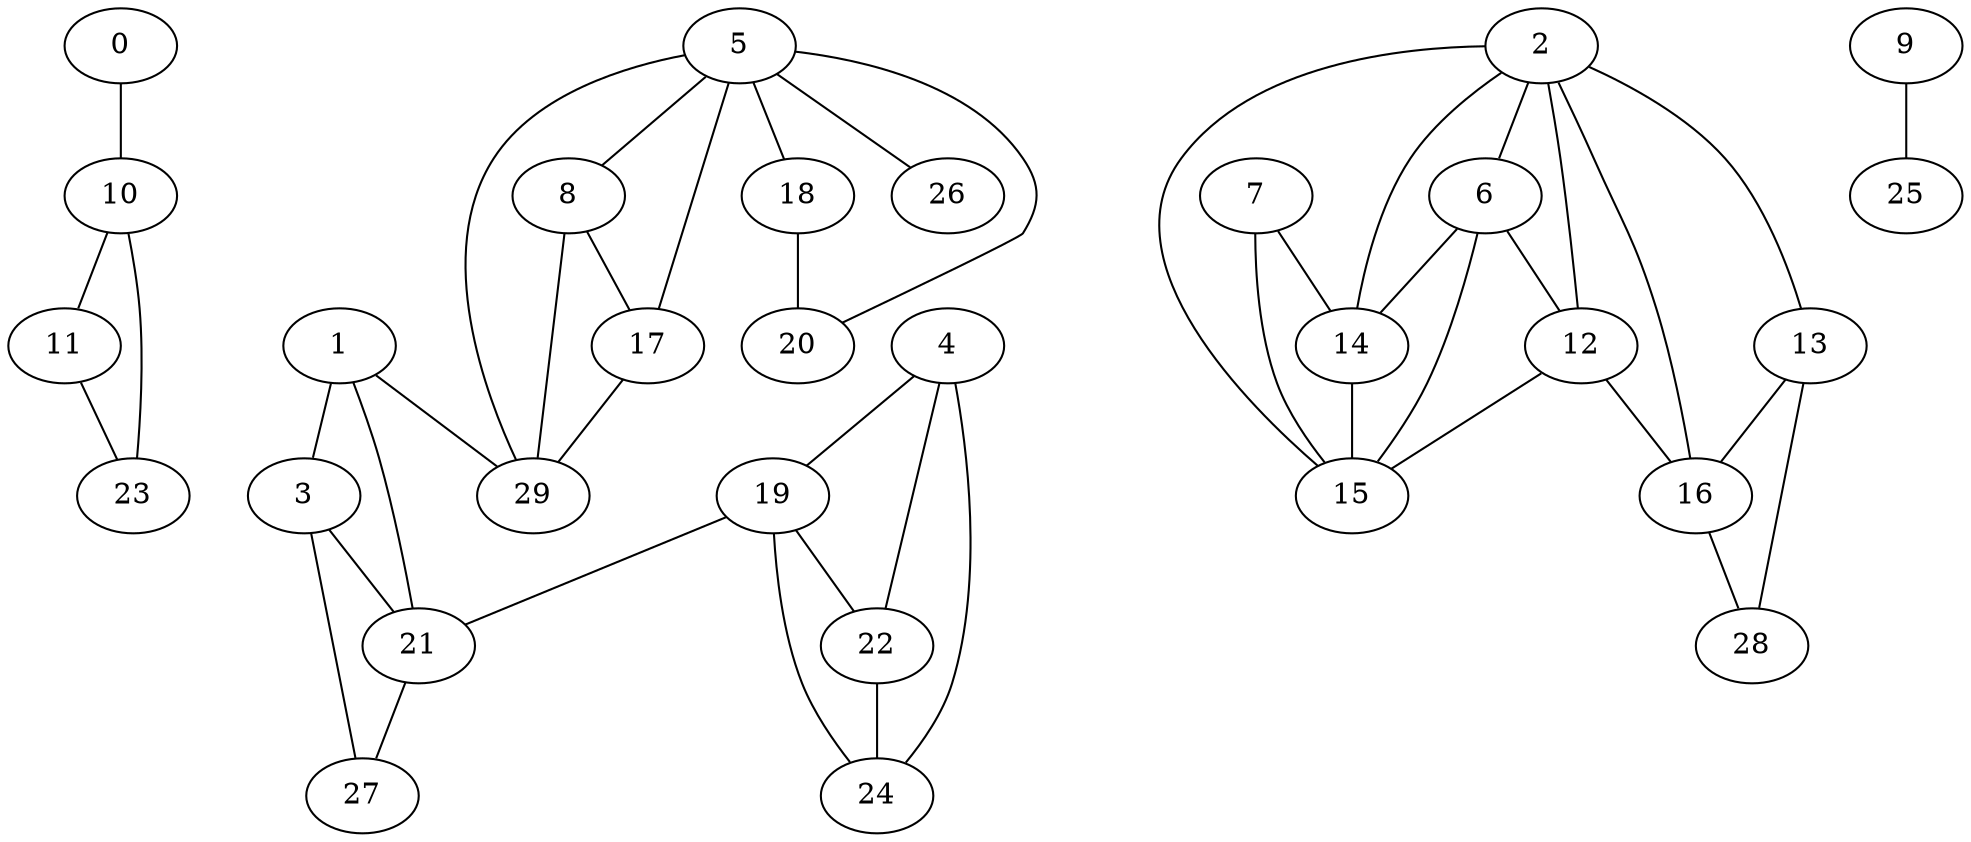 graph G {
  "0";
  "1";
  "2";
  "3";
  "4";
  "5";
  "6";
  "7";
  "8";
  "9";
  "10";
  "11";
  "12";
  "13";
  "14";
  "15";
  "16";
  "17";
  "18";
  "19";
  "20";
  "21";
  "22";
  "23";
  "24";
  "25";
  "26";
  "27";
  "28";
  "29";
    "6" -- "12";
    "6" -- "15";
    "18" -- "20";
    "12" -- "16";
    "4" -- "24";
    "1" -- "3";
    "19" -- "21";
    "2" -- "14";
    "11" -- "23";
    "19" -- "24";
    "1" -- "21";
    "6" -- "14";
    "16" -- "28";
    "12" -- "15";
    "21" -- "27";
    "14" -- "15";
    "3" -- "21";
    "5" -- "18";
    "10" -- "11";
    "0" -- "10";
    "3" -- "27";
    "8" -- "17";
    "17" -- "29";
    "2" -- "16";
    "10" -- "23";
    "9" -- "25";
    "2" -- "13";
    "8" -- "29";
    "13" -- "16";
    "13" -- "28";
    "7" -- "15";
    "1" -- "29";
    "4" -- "19";
    "5" -- "8";
    "22" -- "24";
    "4" -- "22";
    "5" -- "17";
    "5" -- "20";
    "5" -- "26";
    "2" -- "6";
    "2" -- "12";
    "5" -- "29";
    "19" -- "22";
    "2" -- "15";
    "7" -- "14";
}
